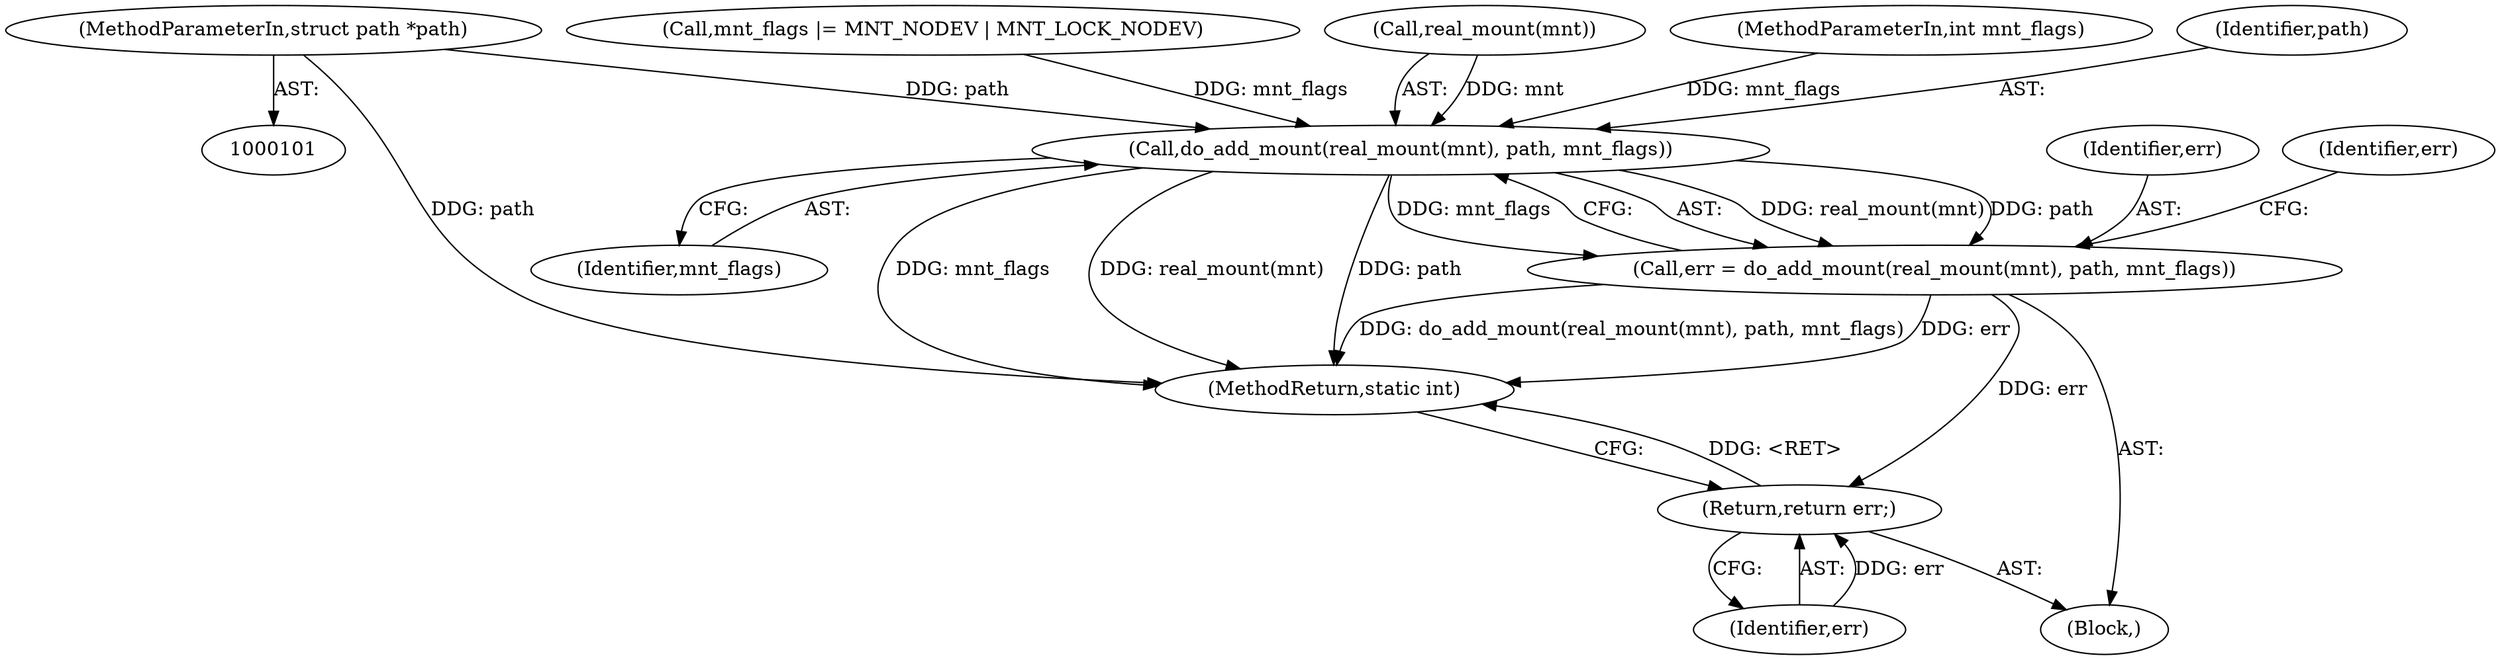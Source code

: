 digraph "0_linux_9566d6742852c527bf5af38af5cbb878dad75705_0@pointer" {
"1000102" [label="(MethodParameterIn,struct path *path)"];
"1000212" [label="(Call,do_add_mount(real_mount(mnt), path, mnt_flags))"];
"1000210" [label="(Call,err = do_add_mount(real_mount(mnt), path, mnt_flags))"];
"1000221" [label="(Return,return err;)"];
"1000168" [label="(Call,mnt_flags |= MNT_NODEV | MNT_LOCK_NODEV)"];
"1000216" [label="(Identifier,mnt_flags)"];
"1000213" [label="(Call,real_mount(mnt))"];
"1000105" [label="(MethodParameterIn,int mnt_flags)"];
"1000211" [label="(Identifier,err)"];
"1000218" [label="(Identifier,err)"];
"1000108" [label="(Block,)"];
"1000223" [label="(MethodReturn,static int)"];
"1000210" [label="(Call,err = do_add_mount(real_mount(mnt), path, mnt_flags))"];
"1000102" [label="(MethodParameterIn,struct path *path)"];
"1000222" [label="(Identifier,err)"];
"1000212" [label="(Call,do_add_mount(real_mount(mnt), path, mnt_flags))"];
"1000221" [label="(Return,return err;)"];
"1000215" [label="(Identifier,path)"];
"1000102" -> "1000101"  [label="AST: "];
"1000102" -> "1000223"  [label="DDG: path"];
"1000102" -> "1000212"  [label="DDG: path"];
"1000212" -> "1000210"  [label="AST: "];
"1000212" -> "1000216"  [label="CFG: "];
"1000213" -> "1000212"  [label="AST: "];
"1000215" -> "1000212"  [label="AST: "];
"1000216" -> "1000212"  [label="AST: "];
"1000210" -> "1000212"  [label="CFG: "];
"1000212" -> "1000223"  [label="DDG: mnt_flags"];
"1000212" -> "1000223"  [label="DDG: real_mount(mnt)"];
"1000212" -> "1000223"  [label="DDG: path"];
"1000212" -> "1000210"  [label="DDG: real_mount(mnt)"];
"1000212" -> "1000210"  [label="DDG: path"];
"1000212" -> "1000210"  [label="DDG: mnt_flags"];
"1000213" -> "1000212"  [label="DDG: mnt"];
"1000168" -> "1000212"  [label="DDG: mnt_flags"];
"1000105" -> "1000212"  [label="DDG: mnt_flags"];
"1000210" -> "1000108"  [label="AST: "];
"1000211" -> "1000210"  [label="AST: "];
"1000218" -> "1000210"  [label="CFG: "];
"1000210" -> "1000223"  [label="DDG: do_add_mount(real_mount(mnt), path, mnt_flags)"];
"1000210" -> "1000223"  [label="DDG: err"];
"1000210" -> "1000221"  [label="DDG: err"];
"1000221" -> "1000108"  [label="AST: "];
"1000221" -> "1000222"  [label="CFG: "];
"1000222" -> "1000221"  [label="AST: "];
"1000223" -> "1000221"  [label="CFG: "];
"1000221" -> "1000223"  [label="DDG: <RET>"];
"1000222" -> "1000221"  [label="DDG: err"];
}
